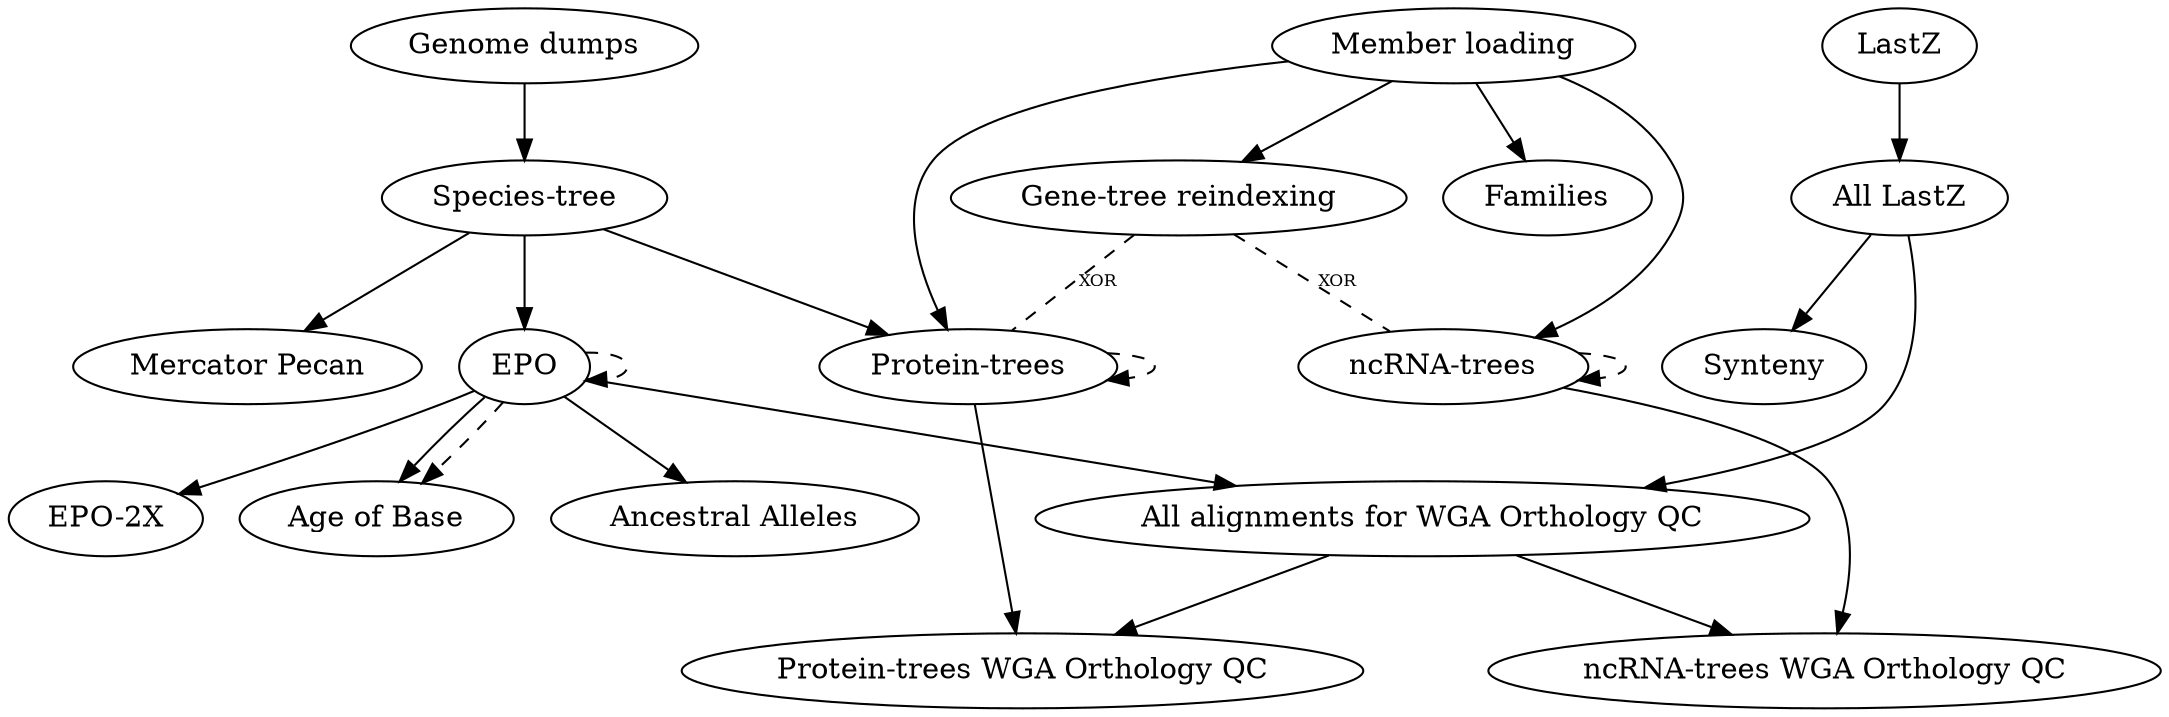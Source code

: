 digraph {
    "Genome dumps" -> "Species-tree";
    "Species-tree" -> { "EPO", "Mercator Pecan", "Protein-trees" };
    "EPO" -> "EPO-2X";
    "EPO" -> "Age of Base";
    "EPO" -> "Ancestral Alleles";
    "Member loading" -> { "Protein-trees", "ncRNA-trees", "Families", "Gene-tree reindexing" };
    "Protein-trees" -> "Protein-trees WGA Orthology QC";
    "ncRNA-trees" -> "ncRNA-trees WGA Orthology QC";
    {"All LastZ", "EPO"} -> "All alignments for WGA Orthology QC" -> {"Protein-trees WGA Orthology QC", "ncRNA-trees WGA Orthology QC"};
    "LastZ" -> "All LastZ" -> "Synteny";

    "Gene-tree reindexing" -> "ncRNA-trees" [style="dashed", dir=none, fontsize="8", label="XOR", headport="murinae:w", tailport="murinae:s"];
    "Gene-tree reindexing" -> "Protein-trees" [style="dashed", dir=none, fontsize="8", label="XOR", headport="murinae:e", tailport="murinae:s"];
    "EPO" -> "EPO" [style="dashed", headport="Primates:e", tailport="Mammals:e"];
    "EPO" -> "Age of Base" [style="dashed", headport="Human:w", tailport="Mammals:w"];
    "Protein-trees" -> "Protein-trees" [style="dashed", headport="Murinae:w", tailport="Default vertebrates:w"];
    "ncRNA-trees" -> "ncRNA-trees" [style="dashed", headport="Murinae:e", tailport="Default vertebrates:e"];

    // Helps laying out the graph
    {rank = same; "Genome dumps"; "LastZ"; "Member loading"; }
}
